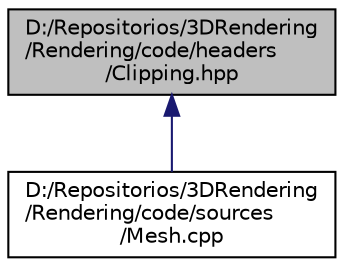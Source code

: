 digraph "D:/Repositorios/3DRendering/Rendering/code/headers/Clipping.hpp"
{
 // LATEX_PDF_SIZE
  edge [fontname="Helvetica",fontsize="10",labelfontname="Helvetica",labelfontsize="10"];
  node [fontname="Helvetica",fontsize="10",shape=record];
  Node1 [label="D:/Repositorios/3DRendering\l/Rendering/code/headers\l/Clipping.hpp",height=0.2,width=0.4,color="black", fillcolor="grey75", style="filled", fontcolor="black",tooltip=" "];
  Node1 -> Node2 [dir="back",color="midnightblue",fontsize="10",style="solid",fontname="Helvetica"];
  Node2 [label="D:/Repositorios/3DRendering\l/Rendering/code/sources\l/Mesh.cpp",height=0.2,width=0.4,color="black", fillcolor="white", style="filled",URL="$_mesh_8cpp.html",tooltip=" "];
}
